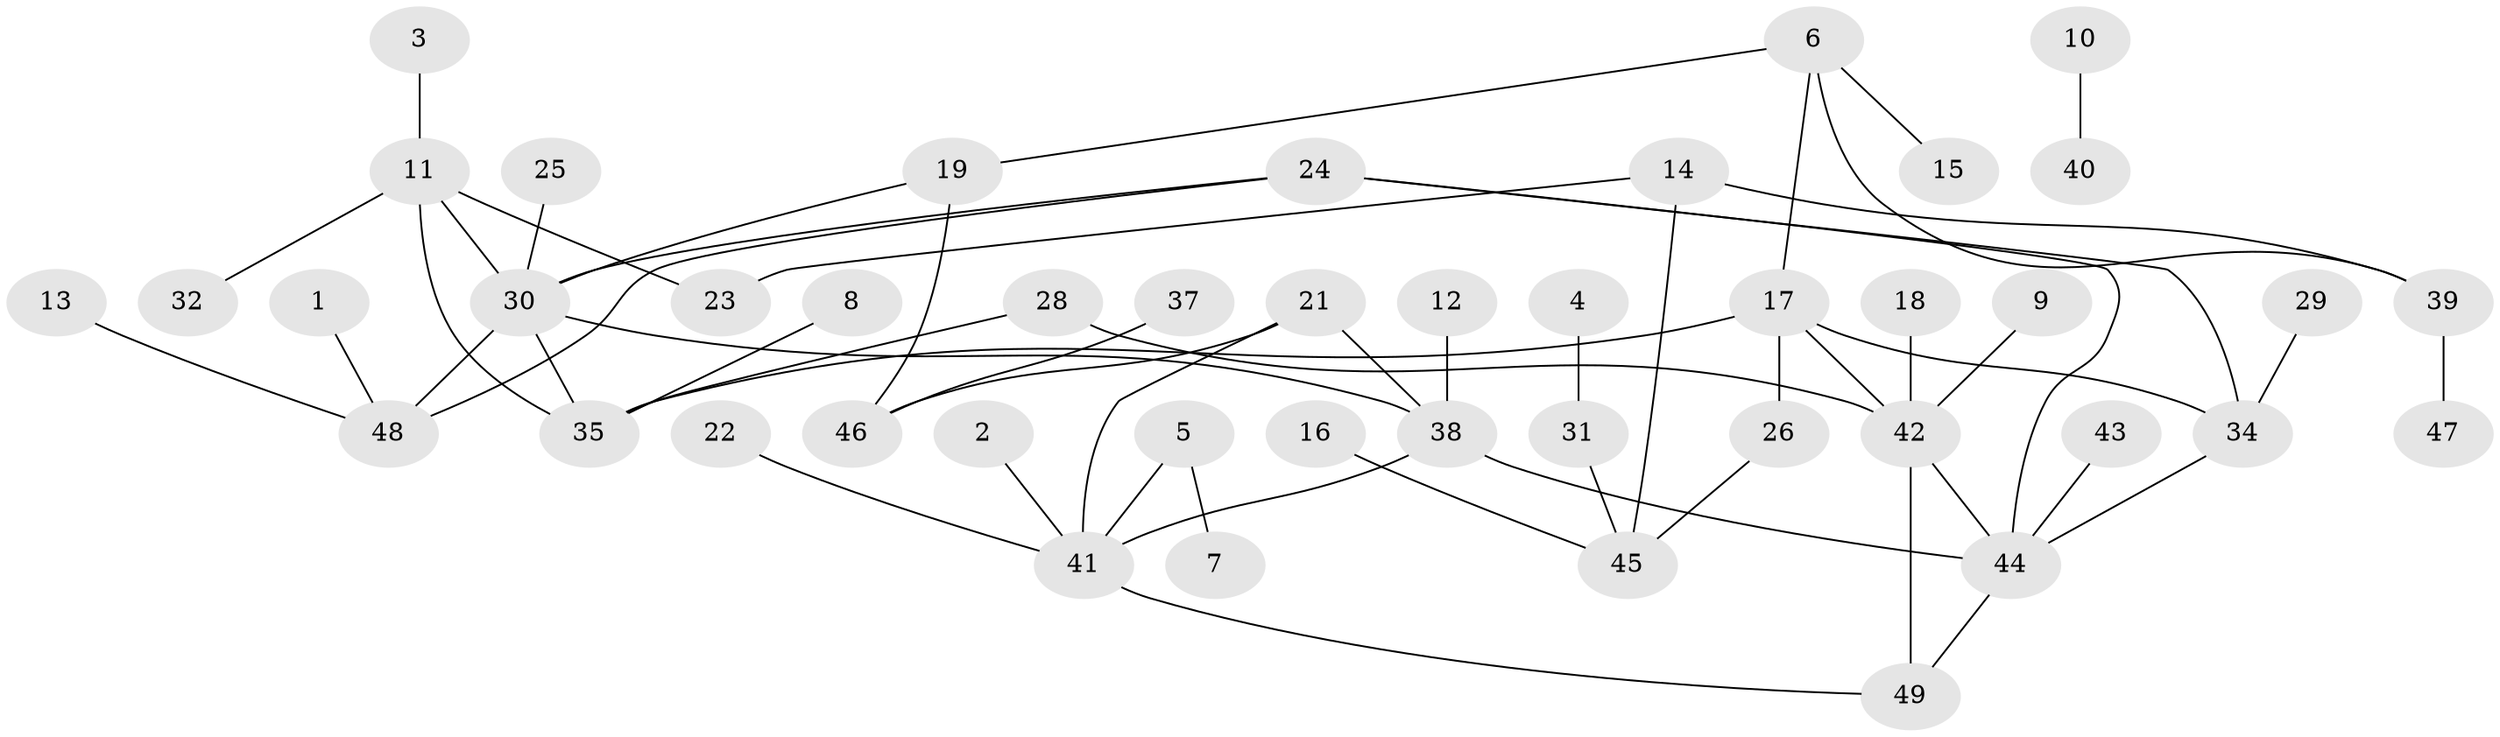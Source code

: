 // original degree distribution, {3: 0.26804123711340205, 1: 0.28865979381443296, 2: 0.24742268041237114, 4: 0.10309278350515463, 5: 0.041237113402061855, 0: 0.041237113402061855, 6: 0.010309278350515464}
// Generated by graph-tools (version 1.1) at 2025/25/03/09/25 03:25:20]
// undirected, 45 vertices, 57 edges
graph export_dot {
graph [start="1"]
  node [color=gray90,style=filled];
  1;
  2;
  3;
  4;
  5;
  6;
  7;
  8;
  9;
  10;
  11;
  12;
  13;
  14;
  15;
  16;
  17;
  18;
  19;
  21;
  22;
  23;
  24;
  25;
  26;
  28;
  29;
  30;
  31;
  32;
  34;
  35;
  37;
  38;
  39;
  40;
  41;
  42;
  43;
  44;
  45;
  46;
  47;
  48;
  49;
  1 -- 48 [weight=1.0];
  2 -- 41 [weight=1.0];
  3 -- 11 [weight=1.0];
  4 -- 31 [weight=1.0];
  5 -- 7 [weight=1.0];
  5 -- 41 [weight=1.0];
  6 -- 15 [weight=1.0];
  6 -- 17 [weight=1.0];
  6 -- 19 [weight=1.0];
  6 -- 39 [weight=1.0];
  8 -- 35 [weight=1.0];
  9 -- 42 [weight=1.0];
  10 -- 40 [weight=1.0];
  11 -- 23 [weight=1.0];
  11 -- 30 [weight=1.0];
  11 -- 32 [weight=1.0];
  11 -- 35 [weight=1.0];
  12 -- 38 [weight=1.0];
  13 -- 48 [weight=1.0];
  14 -- 23 [weight=1.0];
  14 -- 39 [weight=1.0];
  14 -- 45 [weight=1.0];
  16 -- 45 [weight=1.0];
  17 -- 26 [weight=1.0];
  17 -- 34 [weight=2.0];
  17 -- 35 [weight=1.0];
  17 -- 42 [weight=1.0];
  18 -- 42 [weight=1.0];
  19 -- 30 [weight=1.0];
  19 -- 46 [weight=1.0];
  21 -- 38 [weight=1.0];
  21 -- 41 [weight=1.0];
  21 -- 46 [weight=1.0];
  22 -- 41 [weight=1.0];
  24 -- 30 [weight=1.0];
  24 -- 34 [weight=1.0];
  24 -- 44 [weight=1.0];
  24 -- 48 [weight=1.0];
  25 -- 30 [weight=1.0];
  26 -- 45 [weight=1.0];
  28 -- 35 [weight=1.0];
  28 -- 42 [weight=1.0];
  29 -- 34 [weight=1.0];
  30 -- 35 [weight=1.0];
  30 -- 38 [weight=1.0];
  30 -- 48 [weight=1.0];
  31 -- 45 [weight=1.0];
  34 -- 44 [weight=1.0];
  37 -- 46 [weight=1.0];
  38 -- 41 [weight=1.0];
  38 -- 44 [weight=1.0];
  39 -- 47 [weight=1.0];
  41 -- 49 [weight=1.0];
  42 -- 44 [weight=1.0];
  42 -- 49 [weight=3.0];
  43 -- 44 [weight=2.0];
  44 -- 49 [weight=2.0];
}
